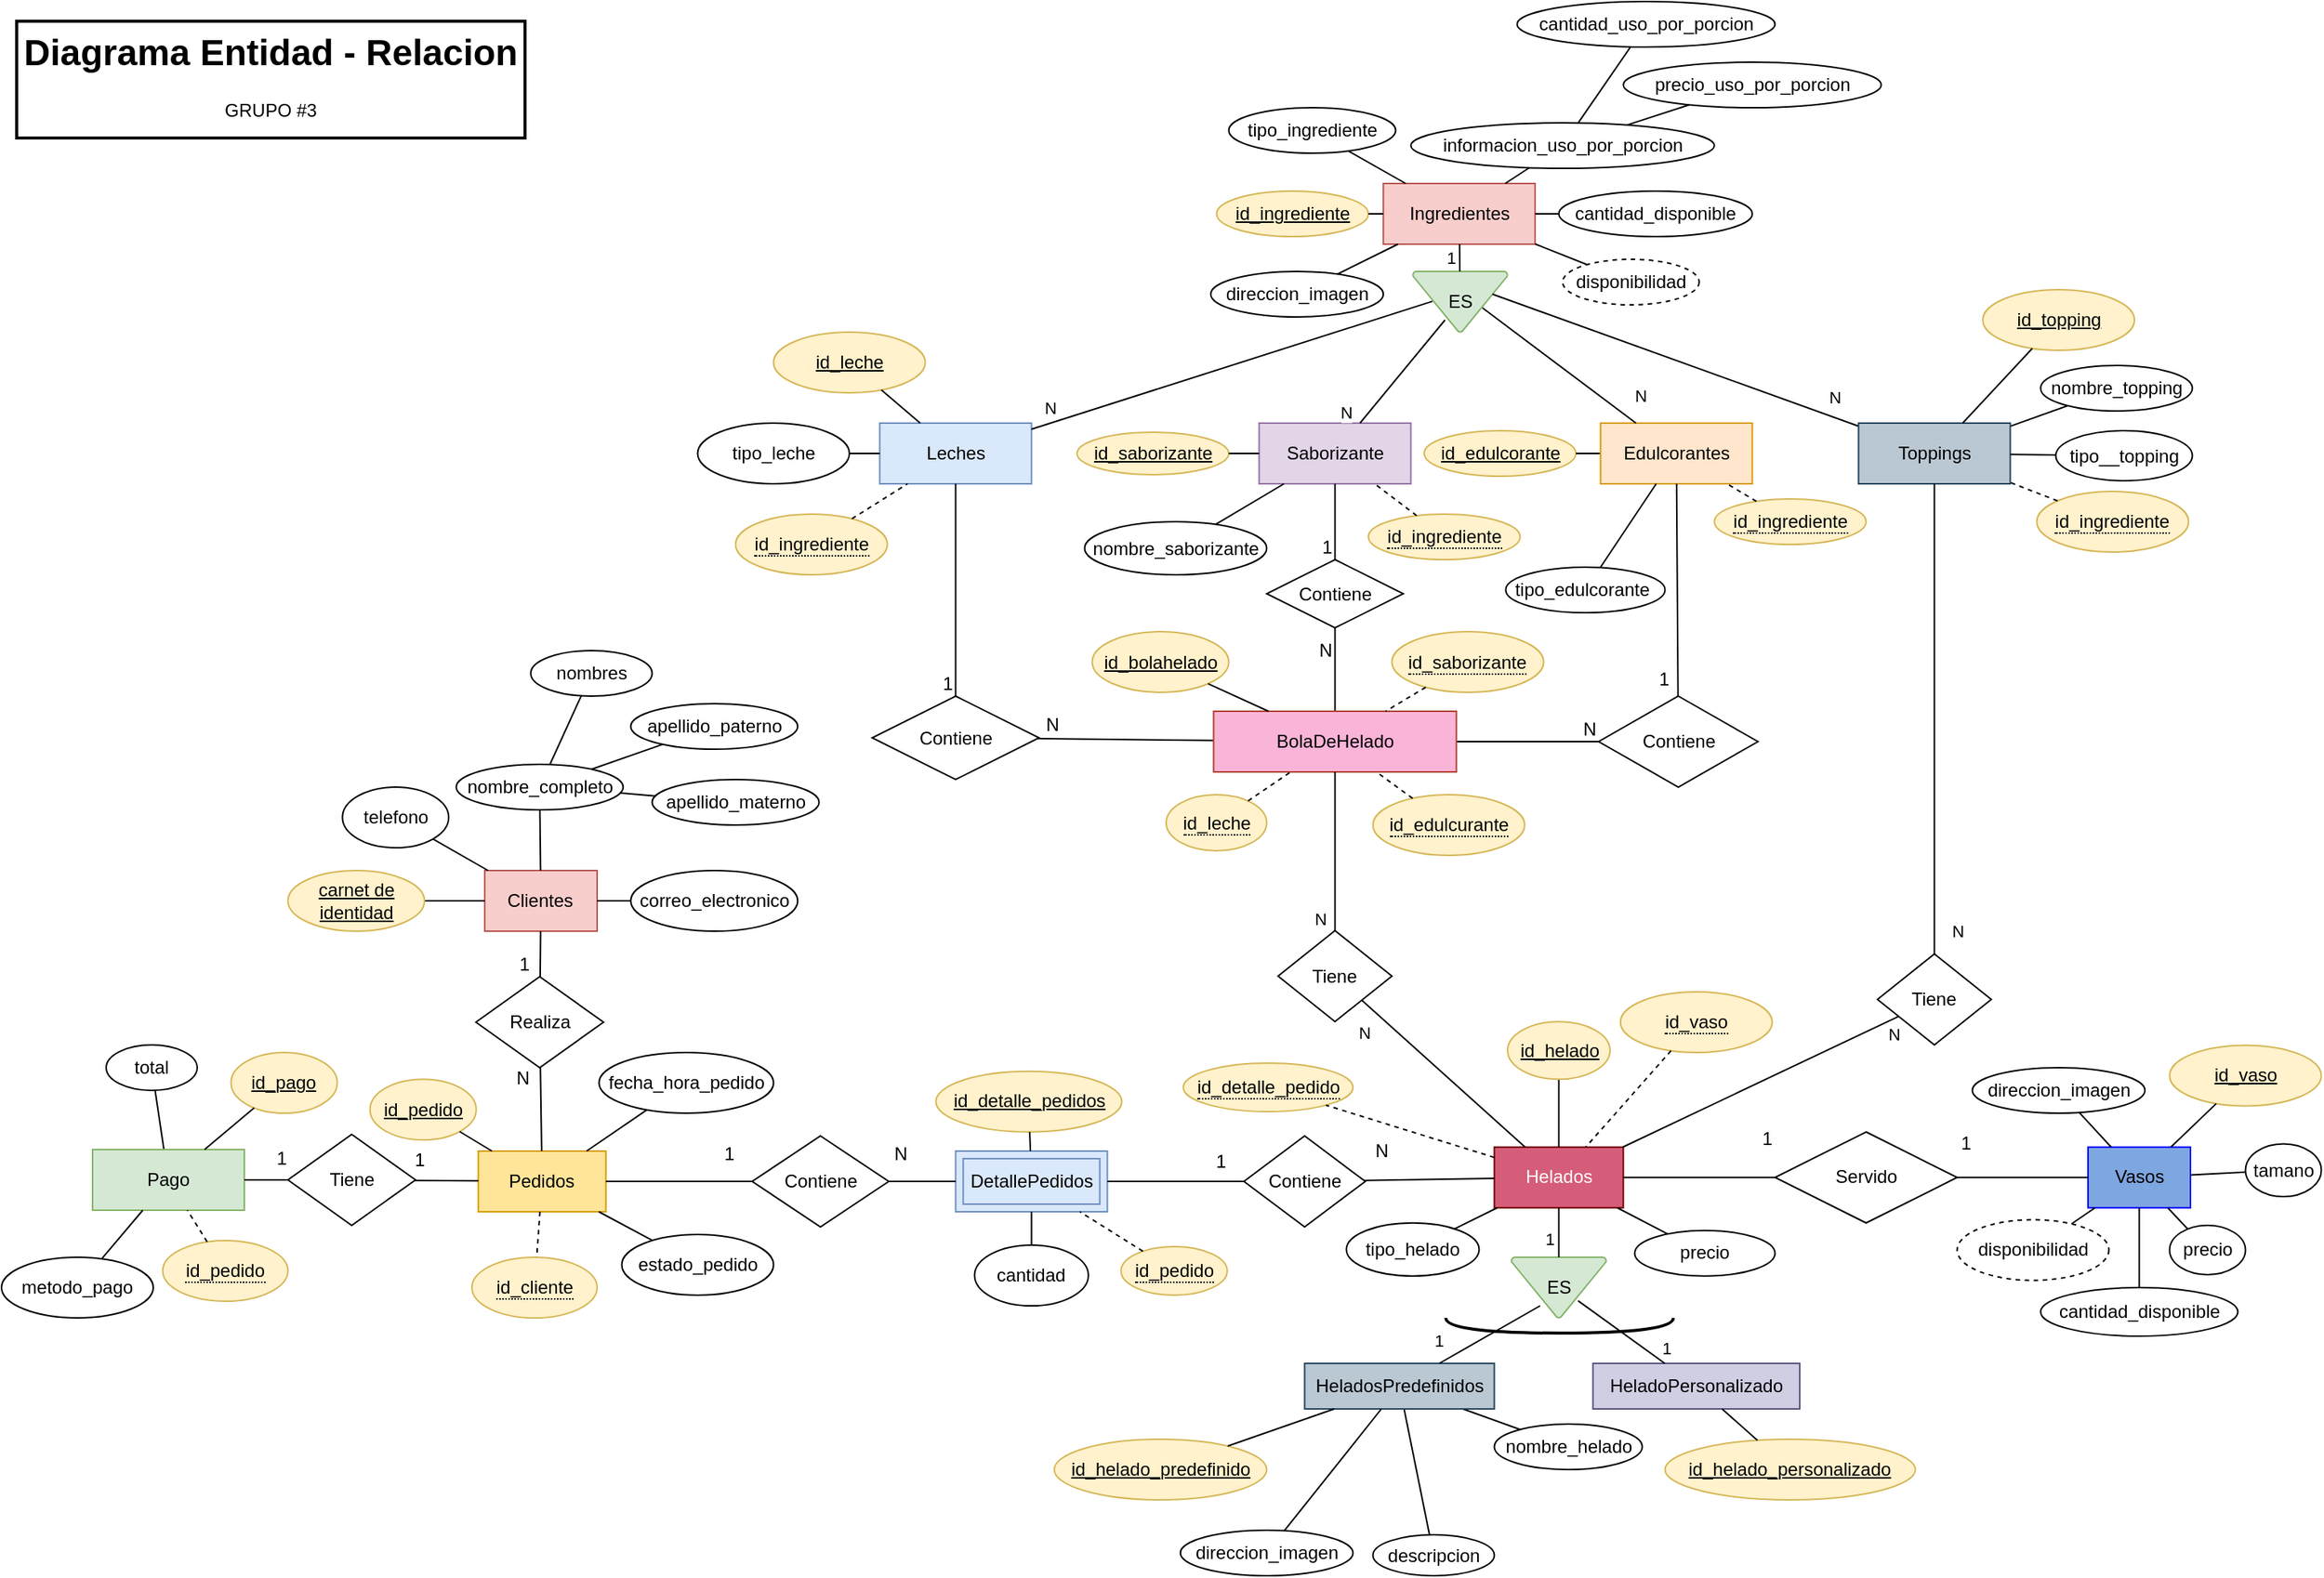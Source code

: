 <mxfile version="26.1.0">
  <diagram id="oL76eDBUBL1pOVCv-tOV" name="Modelos">
    <mxGraphModel dx="4982" dy="1907" grid="1" gridSize="10" guides="1" tooltips="1" connect="1" arrows="1" fold="1" page="1" pageScale="1" pageWidth="827" pageHeight="1169" math="0" shadow="0">
      <root>
        <mxCell id="0" />
        <mxCell id="1" parent="0" />
        <mxCell id="HCe_pgFSSucWGEUuYccI-1" value="Clientes" style="whiteSpace=wrap;html=1;align=center;fillColor=#f8cecc;strokeColor=#b85450;" parent="1" vertex="1">
          <mxGeometry x="-2921.58" y="-557" width="74.08" height="40" as="geometry" />
        </mxCell>
        <mxCell id="HCe_pgFSSucWGEUuYccI-2" value="nombre_completo" style="ellipse;whiteSpace=wrap;html=1;align=center;" parent="1" vertex="1">
          <mxGeometry x="-2940.33" y="-627" width="110" height="30" as="geometry" />
        </mxCell>
        <mxCell id="HCe_pgFSSucWGEUuYccI-3" value="nombres" style="ellipse;whiteSpace=wrap;html=1;align=center;" parent="1" vertex="1">
          <mxGeometry x="-2891.25" y="-702" width="80" height="30" as="geometry" />
        </mxCell>
        <mxCell id="HCe_pgFSSucWGEUuYccI-4" value="apellido_paterno" style="ellipse;whiteSpace=wrap;html=1;align=center;" parent="1" vertex="1">
          <mxGeometry x="-2825.33" y="-667" width="110" height="30" as="geometry" />
        </mxCell>
        <mxCell id="HCe_pgFSSucWGEUuYccI-5" value="" style="endArrow=none;html=1;rounded=0;" parent="1" source="HCe_pgFSSucWGEUuYccI-2" target="HCe_pgFSSucWGEUuYccI-3" edge="1">
          <mxGeometry width="50" height="50" relative="1" as="geometry">
            <mxPoint x="-2776.25" y="-227" as="sourcePoint" />
            <mxPoint x="-2726.25" y="-277" as="targetPoint" />
          </mxGeometry>
        </mxCell>
        <mxCell id="HCe_pgFSSucWGEUuYccI-6" value="" style="endArrow=none;html=1;rounded=0;" parent="1" source="HCe_pgFSSucWGEUuYccI-2" target="HCe_pgFSSucWGEUuYccI-4" edge="1">
          <mxGeometry width="50" height="50" relative="1" as="geometry">
            <mxPoint x="-2786.25" y="-247" as="sourcePoint" />
            <mxPoint x="-2736.25" y="-297" as="targetPoint" />
          </mxGeometry>
        </mxCell>
        <mxCell id="HCe_pgFSSucWGEUuYccI-7" value="" style="endArrow=none;html=1;rounded=0;" parent="1" source="HCe_pgFSSucWGEUuYccI-1" target="HCe_pgFSSucWGEUuYccI-2" edge="1">
          <mxGeometry width="50" height="50" relative="1" as="geometry">
            <mxPoint x="-2756.25" y="-517" as="sourcePoint" />
            <mxPoint x="-2706.25" y="-567" as="targetPoint" />
          </mxGeometry>
        </mxCell>
        <mxCell id="HCe_pgFSSucWGEUuYccI-8" value="" style="endArrow=none;html=1;rounded=0;" parent="1" source="HCe_pgFSSucWGEUuYccI-1" target="HCe_pgFSSucWGEUuYccI-82" edge="1">
          <mxGeometry width="50" height="50" relative="1" as="geometry">
            <mxPoint x="-2686.25" y="-457" as="sourcePoint" />
            <mxPoint x="-3105.329" y="-659.954" as="targetPoint" />
          </mxGeometry>
        </mxCell>
        <mxCell id="HCe_pgFSSucWGEUuYccI-9" value="correo_electronico" style="ellipse;whiteSpace=wrap;html=1;align=center;" parent="1" vertex="1">
          <mxGeometry x="-2825.33" y="-557" width="110" height="40" as="geometry" />
        </mxCell>
        <mxCell id="HCe_pgFSSucWGEUuYccI-10" value="" style="endArrow=none;html=1;rounded=0;" parent="1" source="HCe_pgFSSucWGEUuYccI-12" target="HCe_pgFSSucWGEUuYccI-1" edge="1">
          <mxGeometry width="50" height="50" relative="1" as="geometry">
            <mxPoint x="-3167.116" y="-453.254" as="sourcePoint" />
            <mxPoint x="-3102.859" y="-490.067" as="targetPoint" />
          </mxGeometry>
        </mxCell>
        <mxCell id="HCe_pgFSSucWGEUuYccI-11" value="" style="endArrow=none;html=1;rounded=0;" parent="1" source="HCe_pgFSSucWGEUuYccI-9" target="HCe_pgFSSucWGEUuYccI-1" edge="1">
          <mxGeometry width="50" height="50" relative="1" as="geometry">
            <mxPoint x="-3176.25" y="-722" as="sourcePoint" />
            <mxPoint x="-3126.25" y="-507" as="targetPoint" />
          </mxGeometry>
        </mxCell>
        <mxCell id="HCe_pgFSSucWGEUuYccI-12" value="telefono" style="ellipse;whiteSpace=wrap;html=1;align=center;" parent="1" vertex="1">
          <mxGeometry x="-3015.33" y="-612" width="70" height="40" as="geometry" />
        </mxCell>
        <mxCell id="HCe_pgFSSucWGEUuYccI-13" value="apellido_materno" style="ellipse;whiteSpace=wrap;html=1;align=center;" parent="1" vertex="1">
          <mxGeometry x="-2811.25" y="-617" width="110" height="30" as="geometry" />
        </mxCell>
        <mxCell id="HCe_pgFSSucWGEUuYccI-14" value="" style="endArrow=none;html=1;rounded=0;" parent="1" source="HCe_pgFSSucWGEUuYccI-2" target="HCe_pgFSSucWGEUuYccI-13" edge="1">
          <mxGeometry width="50" height="50" relative="1" as="geometry">
            <mxPoint x="-2867.25" y="-644" as="sourcePoint" />
            <mxPoint x="-2823.25" y="-666" as="targetPoint" />
          </mxGeometry>
        </mxCell>
        <mxCell id="HCe_pgFSSucWGEUuYccI-15" value="Leches" style="whiteSpace=wrap;html=1;align=center;fillColor=#dae8fc;strokeColor=#6c8ebf;" parent="1" vertex="1">
          <mxGeometry x="-2661.25" y="-852" width="100" height="40" as="geometry" />
        </mxCell>
        <mxCell id="HCe_pgFSSucWGEUuYccI-16" value="id_leche" style="ellipse;whiteSpace=wrap;html=1;align=center;fontStyle=4;fillColor=#fff2cc;strokeColor=#d6b656;" parent="1" vertex="1">
          <mxGeometry x="-2731.25" y="-912" width="100" height="40" as="geometry" />
        </mxCell>
        <mxCell id="HCe_pgFSSucWGEUuYccI-17" value="tipo_leche" style="ellipse;whiteSpace=wrap;html=1;align=center;" parent="1" vertex="1">
          <mxGeometry x="-2781.25" y="-852" width="100" height="40" as="geometry" />
        </mxCell>
        <mxCell id="HCe_pgFSSucWGEUuYccI-18" value="" style="endArrow=none;html=1;rounded=0;" parent="1" source="HCe_pgFSSucWGEUuYccI-17" target="HCe_pgFSSucWGEUuYccI-15" edge="1">
          <mxGeometry width="50" height="50" relative="1" as="geometry">
            <mxPoint x="-2488.75" y="-982" as="sourcePoint" />
            <mxPoint x="-2358.75" y="-1182" as="targetPoint" />
          </mxGeometry>
        </mxCell>
        <mxCell id="HCe_pgFSSucWGEUuYccI-19" value="" style="endArrow=none;html=1;rounded=0;" parent="1" source="HCe_pgFSSucWGEUuYccI-16" target="HCe_pgFSSucWGEUuYccI-15" edge="1">
          <mxGeometry width="50" height="50" relative="1" as="geometry">
            <mxPoint x="-2068.75" y="-1002" as="sourcePoint" />
            <mxPoint x="-2222.75" y="-1202" as="targetPoint" />
          </mxGeometry>
        </mxCell>
        <mxCell id="HCe_pgFSSucWGEUuYccI-20" value="Pedidos" style="whiteSpace=wrap;html=1;align=center;fillColor=#FFE599;strokeColor=#d79b00;" parent="1" vertex="1">
          <mxGeometry x="-2925.79" y="-372" width="84.08" height="40" as="geometry" />
        </mxCell>
        <mxCell id="HCe_pgFSSucWGEUuYccI-21" value="id_pedido" style="ellipse;whiteSpace=wrap;html=1;align=center;fontStyle=4;fillColor=#fff2cc;strokeColor=#d6b656;" parent="1" vertex="1">
          <mxGeometry x="-2997.17" y="-419.38" width="70" height="40" as="geometry" />
        </mxCell>
        <mxCell id="HCe_pgFSSucWGEUuYccI-22" value="fecha_hora_pedido" style="ellipse;whiteSpace=wrap;html=1;align=center;" parent="1" vertex="1">
          <mxGeometry x="-2846.25" y="-437" width="115" height="40" as="geometry" />
        </mxCell>
        <mxCell id="HCe_pgFSSucWGEUuYccI-23" value="total" style="ellipse;whiteSpace=wrap;html=1;align=center;" parent="1" vertex="1">
          <mxGeometry x="-3171.03" y="-442" width="60" height="30" as="geometry" />
        </mxCell>
        <mxCell id="HCe_pgFSSucWGEUuYccI-24" value="estado_pedido" style="ellipse;whiteSpace=wrap;html=1;align=center;" parent="1" vertex="1">
          <mxGeometry x="-2831.25" y="-317.0" width="100" height="40" as="geometry" />
        </mxCell>
        <mxCell id="HCe_pgFSSucWGEUuYccI-25" value="" style="endArrow=none;html=1;rounded=0;" parent="1" source="HCe_pgFSSucWGEUuYccI-20" target="HCe_pgFSSucWGEUuYccI-21" edge="1">
          <mxGeometry width="50" height="50" relative="1" as="geometry">
            <mxPoint x="-2936.25" y="-427.24" as="sourcePoint" />
            <mxPoint x="-2886.25" y="-477.24" as="targetPoint" />
          </mxGeometry>
        </mxCell>
        <mxCell id="HCe_pgFSSucWGEUuYccI-26" value="" style="endArrow=none;html=1;rounded=0;" parent="1" source="HCe_pgFSSucWGEUuYccI-20" target="HCe_pgFSSucWGEUuYccI-22" edge="1">
          <mxGeometry width="50" height="50" relative="1" as="geometry">
            <mxPoint x="-2909.25" y="-317.24" as="sourcePoint" />
            <mxPoint x="-2856.25" y="-387.24" as="targetPoint" />
          </mxGeometry>
        </mxCell>
        <mxCell id="HCe_pgFSSucWGEUuYccI-27" value="" style="endArrow=none;html=1;rounded=0;" parent="1" source="HCe_pgFSSucWGEUuYccI-20" target="HCe_pgFSSucWGEUuYccI-24" edge="1">
          <mxGeometry width="50" height="50" relative="1" as="geometry">
            <mxPoint x="-2826.25" y="-314.24" as="sourcePoint" />
            <mxPoint x="-2794.25" y="-324.24" as="targetPoint" />
          </mxGeometry>
        </mxCell>
        <mxCell id="HCe_pgFSSucWGEUuYccI-28" value="" style="endArrow=none;html=1;rounded=0;" parent="1" source="HCe_pgFSSucWGEUuYccI-83" target="HCe_pgFSSucWGEUuYccI-23" edge="1">
          <mxGeometry width="50" height="50" relative="1" as="geometry">
            <mxPoint x="-2826.25" y="-291.24" as="sourcePoint" />
            <mxPoint x="-2764.25" y="-283.24" as="targetPoint" />
          </mxGeometry>
        </mxCell>
        <mxCell id="HCe_pgFSSucWGEUuYccI-29" value="&lt;span style=&quot;border-bottom: 1px dotted&quot;&gt;id_cliente&lt;/span&gt;" style="ellipse;whiteSpace=wrap;html=1;align=center;fillColor=#fff2cc;strokeColor=#d6b656;" parent="1" vertex="1">
          <mxGeometry x="-2930" y="-302" width="82.5" height="40" as="geometry" />
        </mxCell>
        <mxCell id="HCe_pgFSSucWGEUuYccI-30" value="" style="endArrow=none;dashed=1;html=1;rounded=0;" parent="1" source="HCe_pgFSSucWGEUuYccI-20" target="HCe_pgFSSucWGEUuYccI-29" edge="1">
          <mxGeometry width="50" height="50" relative="1" as="geometry">
            <mxPoint x="-2896.25" y="-297.24" as="sourcePoint" />
            <mxPoint x="-2846.25" y="-347.24" as="targetPoint" />
          </mxGeometry>
        </mxCell>
        <mxCell id="HCe_pgFSSucWGEUuYccI-31" value="id_edulcorante" style="ellipse;whiteSpace=wrap;html=1;align=center;fontStyle=4;fillColor=#fff2cc;strokeColor=#d6b656;" parent="1" vertex="1">
          <mxGeometry x="-2302.5" y="-847" width="100" height="30" as="geometry" />
        </mxCell>
        <mxCell id="HCe_pgFSSucWGEUuYccI-32" value="" style="endArrow=none;html=1;rounded=0;" parent="1" source="HCe_pgFSSucWGEUuYccI-33" target="HCe_pgFSSucWGEUuYccI-31" edge="1">
          <mxGeometry width="50" height="50" relative="1" as="geometry">
            <mxPoint x="-1641.25" y="-910.7" as="sourcePoint" />
            <mxPoint x="-1591.25" y="-960.7" as="targetPoint" />
          </mxGeometry>
        </mxCell>
        <mxCell id="HCe_pgFSSucWGEUuYccI-33" value="Edulcorantes" style="whiteSpace=wrap;html=1;align=center;fillColor=#ffe6cc;strokeColor=#d79b00;" parent="1" vertex="1">
          <mxGeometry x="-2186.25" y="-852" width="100" height="40" as="geometry" />
        </mxCell>
        <mxCell id="HCe_pgFSSucWGEUuYccI-34" value="tipo_edulcorante&amp;nbsp;" style="ellipse;whiteSpace=wrap;html=1;align=center;" parent="1" vertex="1">
          <mxGeometry x="-2248.75" y="-757" width="105" height="30" as="geometry" />
        </mxCell>
        <mxCell id="HCe_pgFSSucWGEUuYccI-35" value="" style="endArrow=none;html=1;rounded=0;" parent="1" source="HCe_pgFSSucWGEUuYccI-33" target="HCe_pgFSSucWGEUuYccI-34" edge="1">
          <mxGeometry width="50" height="50" relative="1" as="geometry">
            <mxPoint x="-1522.25" y="-600.7" as="sourcePoint" />
            <mxPoint x="-1861.25" y="-860.7" as="targetPoint" />
            <Array as="points" />
          </mxGeometry>
        </mxCell>
        <mxCell id="HCe_pgFSSucWGEUuYccI-41" value="Realiza" style="shape=rhombus;perimeter=rhombusPerimeter;whiteSpace=wrap;html=1;align=center;" parent="1" vertex="1">
          <mxGeometry x="-2927.37" y="-487" width="84.08" height="60" as="geometry" />
        </mxCell>
        <mxCell id="HCe_pgFSSucWGEUuYccI-42" value="" style="endArrow=none;html=1;rounded=0;" parent="1" source="HCe_pgFSSucWGEUuYccI-41" target="HCe_pgFSSucWGEUuYccI-1" edge="1">
          <mxGeometry relative="1" as="geometry">
            <mxPoint x="-3046.25" y="-602" as="sourcePoint" />
            <mxPoint x="-3321.25" y="-602" as="targetPoint" />
          </mxGeometry>
        </mxCell>
        <mxCell id="HCe_pgFSSucWGEUuYccI-43" value="1" style="resizable=0;html=1;whiteSpace=wrap;align=right;verticalAlign=bottom;" parent="HCe_pgFSSucWGEUuYccI-42" connectable="0" vertex="1">
          <mxGeometry x="1" relative="1" as="geometry">
            <mxPoint x="-6" y="30" as="offset" />
          </mxGeometry>
        </mxCell>
        <mxCell id="HCe_pgFSSucWGEUuYccI-44" value="" style="endArrow=none;html=1;rounded=0;" parent="1" source="HCe_pgFSSucWGEUuYccI-41" target="HCe_pgFSSucWGEUuYccI-20" edge="1">
          <mxGeometry relative="1" as="geometry">
            <mxPoint x="-2885.25" y="-463" as="sourcePoint" />
            <mxPoint x="-2731.25" y="-492" as="targetPoint" />
          </mxGeometry>
        </mxCell>
        <mxCell id="HCe_pgFSSucWGEUuYccI-45" value="N" style="resizable=0;html=1;whiteSpace=wrap;align=right;verticalAlign=bottom;" parent="HCe_pgFSSucWGEUuYccI-44" connectable="0" vertex="1">
          <mxGeometry x="1" relative="1" as="geometry">
            <mxPoint x="-6" y="-40" as="offset" />
          </mxGeometry>
        </mxCell>
        <mxCell id="HCe_pgFSSucWGEUuYccI-46" value="Ingredientes" style="whiteSpace=wrap;html=1;align=center;fillColor=#f8cecc;strokeColor=#b85450;" parent="1" vertex="1">
          <mxGeometry x="-2329.38" y="-1010" width="100" height="40" as="geometry" />
        </mxCell>
        <mxCell id="HCe_pgFSSucWGEUuYccI-47" value="id_ingrediente" style="ellipse;whiteSpace=wrap;html=1;align=center;fontStyle=4;fillColor=#fff2cc;strokeColor=#d6b656;" parent="1" vertex="1">
          <mxGeometry x="-2439.25" y="-1005" width="100" height="30" as="geometry" />
        </mxCell>
        <mxCell id="HCe_pgFSSucWGEUuYccI-48" value="" style="endArrow=none;html=1;rounded=0;" parent="1" source="HCe_pgFSSucWGEUuYccI-46" target="HCe_pgFSSucWGEUuYccI-47" edge="1">
          <mxGeometry width="50" height="50" relative="1" as="geometry">
            <mxPoint x="-2321.25" y="-1180" as="sourcePoint" />
            <mxPoint x="-2271.25" y="-1230" as="targetPoint" />
          </mxGeometry>
        </mxCell>
        <mxCell id="HCe_pgFSSucWGEUuYccI-49" value="" style="endArrow=none;html=1;rounded=0;" parent="1" source="HCe_pgFSSucWGEUuYccI-46" target="HCe_pgFSSucWGEUuYccI-58" edge="1">
          <mxGeometry width="50" height="50" relative="1" as="geometry">
            <mxPoint x="-2211.25" y="-1044" as="sourcePoint" />
            <mxPoint x="-2149.25" y="-1036" as="targetPoint" />
          </mxGeometry>
        </mxCell>
        <mxCell id="HCe_pgFSSucWGEUuYccI-50" value="informacion_uso_por_porcion" style="ellipse;whiteSpace=wrap;html=1;align=center;" parent="1" vertex="1">
          <mxGeometry x="-2311.25" y="-1050" width="200" height="30" as="geometry" />
        </mxCell>
        <mxCell id="HCe_pgFSSucWGEUuYccI-51" value="cantidad_uso_por_porcion" style="ellipse;whiteSpace=wrap;html=1;align=center;" parent="1" vertex="1">
          <mxGeometry x="-2241.25" y="-1130" width="170" height="30" as="geometry" />
        </mxCell>
        <mxCell id="HCe_pgFSSucWGEUuYccI-52" value="precio_uso_por_porcion" style="ellipse;whiteSpace=wrap;html=1;align=center;" parent="1" vertex="1">
          <mxGeometry x="-2171.25" y="-1090" width="170" height="30" as="geometry" />
        </mxCell>
        <mxCell id="HCe_pgFSSucWGEUuYccI-53" value="" style="endArrow=none;html=1;rounded=0;" parent="1" source="HCe_pgFSSucWGEUuYccI-50" target="HCe_pgFSSucWGEUuYccI-46" edge="1">
          <mxGeometry width="50" height="50" relative="1" as="geometry">
            <mxPoint x="-2002.25" y="-1400" as="sourcePoint" />
            <mxPoint x="-2158.25" y="-1230" as="targetPoint" />
          </mxGeometry>
        </mxCell>
        <mxCell id="HCe_pgFSSucWGEUuYccI-54" value="" style="endArrow=none;html=1;rounded=0;" parent="1" source="HCe_pgFSSucWGEUuYccI-52" target="HCe_pgFSSucWGEUuYccI-50" edge="1">
          <mxGeometry width="50" height="50" relative="1" as="geometry">
            <mxPoint x="-1842.25" y="-1409" as="sourcePoint" />
            <mxPoint x="-1926.25" y="-1500" as="targetPoint" />
          </mxGeometry>
        </mxCell>
        <mxCell id="HCe_pgFSSucWGEUuYccI-55" value="" style="endArrow=none;html=1;rounded=0;" parent="1" source="HCe_pgFSSucWGEUuYccI-51" target="HCe_pgFSSucWGEUuYccI-50" edge="1">
          <mxGeometry width="50" height="50" relative="1" as="geometry">
            <mxPoint x="-1962.25" y="-1380" as="sourcePoint" />
            <mxPoint x="-2046.25" y="-1471" as="targetPoint" />
          </mxGeometry>
        </mxCell>
        <mxCell id="HCe_pgFSSucWGEUuYccI-56" value="cantidad_disponible" style="ellipse;whiteSpace=wrap;html=1;align=center;" parent="1" vertex="1">
          <mxGeometry x="-2213.75" y="-1005" width="127.5" height="30" as="geometry" />
        </mxCell>
        <mxCell id="HCe_pgFSSucWGEUuYccI-57" value="" style="endArrow=none;html=1;rounded=0;" parent="1" source="HCe_pgFSSucWGEUuYccI-46" target="HCe_pgFSSucWGEUuYccI-56" edge="1">
          <mxGeometry width="50" height="50" relative="1" as="geometry">
            <mxPoint x="-2294.25" y="-1070" as="sourcePoint" />
            <mxPoint x="-2333.25" y="-1093" as="targetPoint" />
          </mxGeometry>
        </mxCell>
        <mxCell id="HCe_pgFSSucWGEUuYccI-58" value="&lt;div&gt;disponibilidad&lt;/div&gt;" style="ellipse;whiteSpace=wrap;html=1;align=center;dashed=1;" parent="1" vertex="1">
          <mxGeometry x="-2211.25" y="-960" width="90" height="30" as="geometry" />
        </mxCell>
        <mxCell id="HCe_pgFSSucWGEUuYccI-59" style="edgeStyle=orthogonalEdgeStyle;rounded=0;orthogonalLoop=1;jettySize=auto;html=1;exitX=0.5;exitY=1;exitDx=0;exitDy=0;" parent="1" source="HCe_pgFSSucWGEUuYccI-58" target="HCe_pgFSSucWGEUuYccI-58" edge="1">
          <mxGeometry relative="1" as="geometry" />
        </mxCell>
        <mxCell id="HCe_pgFSSucWGEUuYccI-60" value="ES" style="strokeWidth=1;html=1;shape=mxgraph.flowchart.merge_or_storage;whiteSpace=wrap;fillColor=#d5e8d4;strokeColor=#82b366;" parent="1" vertex="1">
          <mxGeometry x="-2310" y="-952" width="62.5" height="40" as="geometry" />
        </mxCell>
        <mxCell id="HCe_pgFSSucWGEUuYccI-61" value="" style="endArrow=none;html=1;rounded=0;" parent="1" source="HCe_pgFSSucWGEUuYccI-46" target="HCe_pgFSSucWGEUuYccI-60" edge="1">
          <mxGeometry width="50" height="50" relative="1" as="geometry">
            <mxPoint x="-2211.25" y="-1035" as="sourcePoint" />
            <mxPoint x="-2108.25" y="-1005" as="targetPoint" />
          </mxGeometry>
        </mxCell>
        <mxCell id="Rq1Z5sIiAOwbALycyQw_-44" value="1" style="edgeLabel;html=1;align=center;verticalAlign=middle;resizable=0;points=[];" parent="HCe_pgFSSucWGEUuYccI-61" vertex="1" connectable="0">
          <mxGeometry y="1" relative="1" as="geometry">
            <mxPoint x="-7" as="offset" />
          </mxGeometry>
        </mxCell>
        <mxCell id="HCe_pgFSSucWGEUuYccI-62" value="tipo_ingrediente" style="ellipse;whiteSpace=wrap;html=1;align=center;" parent="1" vertex="1">
          <mxGeometry x="-2431.25" y="-1060" width="110" height="30" as="geometry" />
        </mxCell>
        <mxCell id="HCe_pgFSSucWGEUuYccI-63" value="" style="endArrow=none;html=1;rounded=0;" parent="1" source="HCe_pgFSSucWGEUuYccI-46" target="HCe_pgFSSucWGEUuYccI-62" edge="1">
          <mxGeometry width="50" height="50" relative="1" as="geometry">
            <mxPoint x="-2211.25" y="-1035" as="sourcePoint" />
            <mxPoint x="-2108.25" y="-1005" as="targetPoint" />
          </mxGeometry>
        </mxCell>
        <mxCell id="HCe_pgFSSucWGEUuYccI-64" value="&lt;span style=&quot;border-bottom: 1px dotted&quot;&gt;id_ingrediente &lt;/span&gt;" style="ellipse;whiteSpace=wrap;html=1;align=center;fillColor=#fff2cc;strokeColor=#d6b656;" parent="1" vertex="1">
          <mxGeometry x="-2756.25" y="-792" width="100" height="40" as="geometry" />
        </mxCell>
        <mxCell id="HCe_pgFSSucWGEUuYccI-65" value="" style="endArrow=none;dashed=1;html=1;rounded=0;" parent="1" source="HCe_pgFSSucWGEUuYccI-64" target="HCe_pgFSSucWGEUuYccI-15" edge="1">
          <mxGeometry width="50" height="50" relative="1" as="geometry">
            <mxPoint x="-2478.75" y="-752" as="sourcePoint" />
            <mxPoint x="-2428.75" y="-802" as="targetPoint" />
          </mxGeometry>
        </mxCell>
        <mxCell id="HCe_pgFSSucWGEUuYccI-66" value="" style="endArrow=none;html=1;rounded=0;entryX=0.207;entryY=0.492;entryDx=0;entryDy=0;entryPerimeter=0;" parent="1" source="HCe_pgFSSucWGEUuYccI-15" target="HCe_pgFSSucWGEUuYccI-60" edge="1">
          <mxGeometry width="50" height="50" relative="1" as="geometry">
            <mxPoint x="-2066.25" y="-1042" as="sourcePoint" />
            <mxPoint x="-2066.25" y="-992" as="targetPoint" />
          </mxGeometry>
        </mxCell>
        <mxCell id="Rq1Z5sIiAOwbALycyQw_-48" value="N" style="edgeLabel;html=1;align=center;verticalAlign=middle;resizable=0;points=[];" parent="HCe_pgFSSucWGEUuYccI-66" vertex="1" connectable="0">
          <mxGeometry x="-0.914" y="-2" relative="1" as="geometry">
            <mxPoint y="-13" as="offset" />
          </mxGeometry>
        </mxCell>
        <mxCell id="HCe_pgFSSucWGEUuYccI-67" value="Saborizante" style="whiteSpace=wrap;html=1;align=center;fillColor=#e1d5e7;strokeColor=#9673a6;" parent="1" vertex="1">
          <mxGeometry x="-2411.25" y="-852" width="100" height="40" as="geometry" />
        </mxCell>
        <mxCell id="HCe_pgFSSucWGEUuYccI-68" value="id_saborizante" style="ellipse;whiteSpace=wrap;html=1;align=center;fontStyle=4;fillColor=#fff2cc;strokeColor=#d6b656;" parent="1" vertex="1">
          <mxGeometry x="-2531.25" y="-846" width="100" height="28" as="geometry" />
        </mxCell>
        <mxCell id="HCe_pgFSSucWGEUuYccI-69" value="" style="endArrow=none;html=1;rounded=0;" parent="1" source="HCe_pgFSSucWGEUuYccI-68" target="HCe_pgFSSucWGEUuYccI-67" edge="1">
          <mxGeometry width="50" height="50" relative="1" as="geometry">
            <mxPoint x="-2011.25" y="-522" as="sourcePoint" />
            <mxPoint x="-2165.25" y="-722" as="targetPoint" />
          </mxGeometry>
        </mxCell>
        <mxCell id="HCe_pgFSSucWGEUuYccI-70" value="&lt;span style=&quot;border-bottom: 1px dotted&quot;&gt;id_ingrediente &lt;/span&gt;" style="ellipse;whiteSpace=wrap;html=1;align=center;fillColor=#fff2cc;strokeColor=#d6b656;" parent="1" vertex="1">
          <mxGeometry x="-2339.25" y="-792" width="100" height="30" as="geometry" />
        </mxCell>
        <mxCell id="HCe_pgFSSucWGEUuYccI-71" value="" style="endArrow=none;dashed=1;html=1;rounded=0;" parent="1" source="HCe_pgFSSucWGEUuYccI-70" target="HCe_pgFSSucWGEUuYccI-67" edge="1">
          <mxGeometry width="50" height="50" relative="1" as="geometry">
            <mxPoint x="-2096.25" y="-612" as="sourcePoint" />
            <mxPoint x="-1949.08" y="-837.243" as="targetPoint" />
          </mxGeometry>
        </mxCell>
        <mxCell id="HCe_pgFSSucWGEUuYccI-72" value="nombre_saborizante" style="ellipse;whiteSpace=wrap;html=1;align=center;" parent="1" vertex="1">
          <mxGeometry x="-2526.25" y="-787" width="120" height="35" as="geometry" />
        </mxCell>
        <mxCell id="HCe_pgFSSucWGEUuYccI-73" value="" style="endArrow=none;html=1;rounded=0;" parent="1" source="HCe_pgFSSucWGEUuYccI-72" target="HCe_pgFSSucWGEUuYccI-67" edge="1">
          <mxGeometry width="50" height="50" relative="1" as="geometry">
            <mxPoint x="-2222.25" y="-790" as="sourcePoint" />
            <mxPoint x="-2168.25" y="-842" as="targetPoint" />
          </mxGeometry>
        </mxCell>
        <mxCell id="HCe_pgFSSucWGEUuYccI-74" value="" style="endArrow=none;html=1;rounded=0;entryX=0.34;entryY=0.8;entryDx=0;entryDy=0;entryPerimeter=0;" parent="1" source="HCe_pgFSSucWGEUuYccI-67" target="HCe_pgFSSucWGEUuYccI-60" edge="1">
          <mxGeometry width="50" height="50" relative="1" as="geometry">
            <mxPoint x="-2255.25" y="-882" as="sourcePoint" />
            <mxPoint x="-2078.25" y="-971" as="targetPoint" />
          </mxGeometry>
        </mxCell>
        <mxCell id="Rq1Z5sIiAOwbALycyQw_-47" value="N" style="edgeLabel;html=1;align=center;verticalAlign=middle;resizable=0;points=[];" parent="HCe_pgFSSucWGEUuYccI-74" vertex="1" connectable="0">
          <mxGeometry x="-0.876" y="-1" relative="1" as="geometry">
            <mxPoint x="-14" y="-4" as="offset" />
          </mxGeometry>
        </mxCell>
        <mxCell id="HCe_pgFSSucWGEUuYccI-75" value="" style="endArrow=none;html=1;rounded=0;entryX=0.735;entryY=0.6;entryDx=0;entryDy=0;entryPerimeter=0;" parent="1" source="HCe_pgFSSucWGEUuYccI-33" target="HCe_pgFSSucWGEUuYccI-60" edge="1">
          <mxGeometry width="50" height="50" relative="1" as="geometry">
            <mxPoint x="-1937.25" y="-870.7" as="sourcePoint" />
            <mxPoint x="-2251.25" y="-920" as="targetPoint" />
          </mxGeometry>
        </mxCell>
        <mxCell id="Rq1Z5sIiAOwbALycyQw_-46" value="N" style="edgeLabel;html=1;align=center;verticalAlign=middle;resizable=0;points=[];" parent="HCe_pgFSSucWGEUuYccI-75" vertex="1" connectable="0">
          <mxGeometry x="-0.803" y="3" relative="1" as="geometry">
            <mxPoint x="14" y="-13" as="offset" />
          </mxGeometry>
        </mxCell>
        <mxCell id="HCe_pgFSSucWGEUuYccI-76" value="" style="endArrow=none;html=1;rounded=0;entryX=0.841;entryY=0.375;entryDx=0;entryDy=0;entryPerimeter=0;" parent="1" source="HCe_pgFSSucWGEUuYccI-180" target="HCe_pgFSSucWGEUuYccI-60" edge="1">
          <mxGeometry width="50" height="50" relative="1" as="geometry">
            <mxPoint x="-1803.25" y="-870.7" as="sourcePoint" />
            <mxPoint x="-1835.0" y="-961.997" as="targetPoint" />
          </mxGeometry>
        </mxCell>
        <mxCell id="Rq1Z5sIiAOwbALycyQw_-45" value="N" style="edgeLabel;html=1;align=center;verticalAlign=middle;resizable=0;points=[];" parent="HCe_pgFSSucWGEUuYccI-76" vertex="1" connectable="0">
          <mxGeometry x="-0.734" y="1" relative="1" as="geometry">
            <mxPoint x="16" y="-9" as="offset" />
          </mxGeometry>
        </mxCell>
        <mxCell id="HCe_pgFSSucWGEUuYccI-78" value="&lt;span style=&quot;border-bottom: 1px dotted&quot;&gt;id_ingrediente &lt;/span&gt;" style="ellipse;whiteSpace=wrap;html=1;align=center;fillColor=#fff2cc;strokeColor=#d6b656;" parent="1" vertex="1">
          <mxGeometry x="-2111.25" y="-802" width="100" height="30" as="geometry" />
        </mxCell>
        <mxCell id="HCe_pgFSSucWGEUuYccI-79" value="" style="endArrow=none;dashed=1;html=1;rounded=0;" parent="1" source="HCe_pgFSSucWGEUuYccI-78" target="HCe_pgFSSucWGEUuYccI-33" edge="1">
          <mxGeometry width="50" height="50" relative="1" as="geometry">
            <mxPoint x="-1852.5" y="-640.7" as="sourcePoint" />
            <mxPoint x="-1791.5" y="-890.7" as="targetPoint" />
          </mxGeometry>
        </mxCell>
        <mxCell id="HCe_pgFSSucWGEUuYccI-82" value="carnet de identidad" style="ellipse;whiteSpace=wrap;html=1;align=center;fontStyle=4;fillColor=#fff2cc;strokeColor=#d6b656;" parent="1" vertex="1">
          <mxGeometry x="-3051.25" y="-557" width="90" height="40" as="geometry" />
        </mxCell>
        <mxCell id="HCe_pgFSSucWGEUuYccI-83" value="Pago" style="whiteSpace=wrap;html=1;align=center;fillColor=#d5e8d4;strokeColor=#82b366;" parent="1" vertex="1">
          <mxGeometry x="-3180" y="-373.01" width="100" height="40" as="geometry" />
        </mxCell>
        <mxCell id="HCe_pgFSSucWGEUuYccI-84" value="id_pago" style="ellipse;whiteSpace=wrap;html=1;align=center;fontStyle=4;fillColor=#fff2cc;strokeColor=#d6b656;" parent="1" vertex="1">
          <mxGeometry x="-3088.75" y="-437.0" width="70" height="40" as="geometry" />
        </mxCell>
        <mxCell id="HCe_pgFSSucWGEUuYccI-86" value="metodo_pago" style="ellipse;whiteSpace=wrap;html=1;align=center;" parent="1" vertex="1">
          <mxGeometry x="-3240" y="-302" width="100" height="40" as="geometry" />
        </mxCell>
        <mxCell id="HCe_pgFSSucWGEUuYccI-88" value="" style="endArrow=none;html=1;rounded=0;" parent="1" source="HCe_pgFSSucWGEUuYccI-83" target="HCe_pgFSSucWGEUuYccI-84" edge="1">
          <mxGeometry width="50" height="50" relative="1" as="geometry">
            <mxPoint x="-2457.16" y="-407.0" as="sourcePoint" />
            <mxPoint x="-2407.16" y="-457.0" as="targetPoint" />
          </mxGeometry>
        </mxCell>
        <mxCell id="HCe_pgFSSucWGEUuYccI-91" value="" style="endArrow=none;html=1;rounded=0;" parent="1" source="HCe_pgFSSucWGEUuYccI-83" target="HCe_pgFSSucWGEUuYccI-86" edge="1">
          <mxGeometry width="50" height="50" relative="1" as="geometry">
            <mxPoint x="-2347.16" y="-271" as="sourcePoint" />
            <mxPoint x="-3166.336" y="-308.09" as="targetPoint" />
          </mxGeometry>
        </mxCell>
        <mxCell id="HCe_pgFSSucWGEUuYccI-96" value="Tiene" style="shape=rhombus;perimeter=rhombusPerimeter;whiteSpace=wrap;html=1;align=center;" parent="1" vertex="1">
          <mxGeometry x="-3051.25" y="-383.01" width="84.08" height="60" as="geometry" />
        </mxCell>
        <mxCell id="HCe_pgFSSucWGEUuYccI-97" value="" style="endArrow=none;html=1;rounded=0;entryX=0;entryY=0.5;entryDx=0;entryDy=0;" parent="1" source="HCe_pgFSSucWGEUuYccI-83" target="HCe_pgFSSucWGEUuYccI-96" edge="1">
          <mxGeometry relative="1" as="geometry">
            <mxPoint x="-2801.25" y="-352.53" as="sourcePoint" />
            <mxPoint x="-2641.25" y="-352.53" as="targetPoint" />
          </mxGeometry>
        </mxCell>
        <mxCell id="HCe_pgFSSucWGEUuYccI-98" value="1" style="resizable=0;html=1;whiteSpace=wrap;align=right;verticalAlign=bottom;" parent="HCe_pgFSSucWGEUuYccI-97" connectable="0" vertex="1">
          <mxGeometry x="1" relative="1" as="geometry">
            <mxPoint y="-5" as="offset" />
          </mxGeometry>
        </mxCell>
        <mxCell id="HCe_pgFSSucWGEUuYccI-99" value="" style="endArrow=none;html=1;rounded=0;" parent="1" source="HCe_pgFSSucWGEUuYccI-20" target="HCe_pgFSSucWGEUuYccI-96" edge="1">
          <mxGeometry relative="1" as="geometry">
            <mxPoint x="-2843.29" y="-362.53" as="sourcePoint" />
            <mxPoint x="-2683.29" y="-362.53" as="targetPoint" />
          </mxGeometry>
        </mxCell>
        <mxCell id="HCe_pgFSSucWGEUuYccI-100" value="1" style="resizable=0;html=1;whiteSpace=wrap;align=right;verticalAlign=bottom;" parent="HCe_pgFSSucWGEUuYccI-99" connectable="0" vertex="1">
          <mxGeometry x="1" relative="1" as="geometry">
            <mxPoint x="8" y="-5" as="offset" />
          </mxGeometry>
        </mxCell>
        <mxCell id="HCe_pgFSSucWGEUuYccI-101" value="Vasos" style="whiteSpace=wrap;html=1;align=center;fillColor=#7EA6E0;strokeColor=#0000FF;" parent="1" vertex="1">
          <mxGeometry x="-1865" y="-374.62" width="67.5" height="40" as="geometry" />
        </mxCell>
        <mxCell id="HCe_pgFSSucWGEUuYccI-102" value="id_vaso" style="ellipse;whiteSpace=wrap;html=1;align=center;fontStyle=4;fillColor=#fff2cc;strokeColor=#d6b656;" parent="1" vertex="1">
          <mxGeometry x="-1811.25" y="-441.76" width="100" height="40" as="geometry" />
        </mxCell>
        <mxCell id="HCe_pgFSSucWGEUuYccI-103" value="precio" style="ellipse;whiteSpace=wrap;html=1;align=center;" parent="1" vertex="1">
          <mxGeometry x="-1811.25" y="-323.01" width="50" height="32.5" as="geometry" />
        </mxCell>
        <mxCell id="HCe_pgFSSucWGEUuYccI-104" value="tamano" style="ellipse;whiteSpace=wrap;html=1;align=center;" parent="1" vertex="1">
          <mxGeometry x="-1761.25" y="-376.76" width="50" height="34.76" as="geometry" />
        </mxCell>
        <mxCell id="HCe_pgFSSucWGEUuYccI-105" value="" style="endArrow=none;html=1;rounded=0;" parent="1" source="HCe_pgFSSucWGEUuYccI-101" target="HCe_pgFSSucWGEUuYccI-110" edge="1">
          <mxGeometry width="50" height="50" relative="1" as="geometry">
            <mxPoint x="-1626.25" y="-455.76" as="sourcePoint" />
            <mxPoint x="-1786.25" y="-455.76" as="targetPoint" />
          </mxGeometry>
        </mxCell>
        <mxCell id="HCe_pgFSSucWGEUuYccI-106" value="" style="endArrow=none;html=1;rounded=0;" parent="1" source="HCe_pgFSSucWGEUuYccI-111" target="HCe_pgFSSucWGEUuYccI-101" edge="1">
          <mxGeometry width="50" height="50" relative="1" as="geometry">
            <mxPoint x="-1502.25" y="-436.76" as="sourcePoint" />
            <mxPoint x="-1586.25" y="-527.76" as="targetPoint" />
          </mxGeometry>
        </mxCell>
        <mxCell id="HCe_pgFSSucWGEUuYccI-107" value="" style="endArrow=none;html=1;rounded=0;" parent="1" source="HCe_pgFSSucWGEUuYccI-103" target="HCe_pgFSSucWGEUuYccI-101" edge="1">
          <mxGeometry width="50" height="50" relative="1" as="geometry">
            <mxPoint x="-1612.25" y="-386.76" as="sourcePoint" />
            <mxPoint x="-1696.25" y="-477.76" as="targetPoint" />
          </mxGeometry>
        </mxCell>
        <mxCell id="HCe_pgFSSucWGEUuYccI-108" value="" style="endArrow=none;html=1;rounded=0;" parent="1" source="HCe_pgFSSucWGEUuYccI-104" target="HCe_pgFSSucWGEUuYccI-101" edge="1">
          <mxGeometry width="50" height="50" relative="1" as="geometry">
            <mxPoint x="-1672.25" y="-345.76" as="sourcePoint" />
            <mxPoint x="-1756.25" y="-436.76" as="targetPoint" />
          </mxGeometry>
        </mxCell>
        <mxCell id="HCe_pgFSSucWGEUuYccI-109" value="" style="endArrow=none;html=1;rounded=0;" parent="1" source="HCe_pgFSSucWGEUuYccI-102" target="HCe_pgFSSucWGEUuYccI-101" edge="1">
          <mxGeometry width="50" height="50" relative="1" as="geometry">
            <mxPoint x="-1466.25" y="-256.76" as="sourcePoint" />
            <mxPoint x="-1620.25" y="-456.76" as="targetPoint" />
          </mxGeometry>
        </mxCell>
        <mxCell id="HCe_pgFSSucWGEUuYccI-110" value="&lt;div&gt;disponibilidad&lt;/div&gt;" style="ellipse;whiteSpace=wrap;html=1;align=center;dashed=1;" parent="1" vertex="1">
          <mxGeometry x="-1951.25" y="-326.76" width="100" height="40" as="geometry" />
        </mxCell>
        <mxCell id="HCe_pgFSSucWGEUuYccI-111" value="cantidad_disponible" style="ellipse;whiteSpace=wrap;html=1;align=center;" parent="1" vertex="1">
          <mxGeometry x="-1896.25" y="-282" width="130" height="32" as="geometry" />
        </mxCell>
        <mxCell id="HCe_pgFSSucWGEUuYccI-112" value="Helados" style="whiteSpace=wrap;html=1;align=center;whiteSpace=wrap;html=1;align=center;fillColor=#d55d79;strokeColor=#6F0000;fontColor=#ffffff;" parent="1" vertex="1">
          <mxGeometry x="-2256.25" y="-374.62" width="85" height="40" as="geometry" />
        </mxCell>
        <mxCell id="HCe_pgFSSucWGEUuYccI-113" value="descripcion" style="ellipse;whiteSpace=wrap;html=1;align=center;" parent="1" vertex="1">
          <mxGeometry x="-2336.25" y="-119" width="80" height="27" as="geometry" />
        </mxCell>
        <mxCell id="HCe_pgFSSucWGEUuYccI-114" value="" style="endArrow=none;html=1;rounded=0;" parent="1" source="HCe_pgFSSucWGEUuYccI-188" target="HCe_pgFSSucWGEUuYccI-113" edge="1">
          <mxGeometry width="50" height="50" relative="1" as="geometry">
            <mxPoint x="-2313.25" y="-56.76" as="sourcePoint" />
            <mxPoint x="-2308.25" y="-96.76" as="targetPoint" />
          </mxGeometry>
        </mxCell>
        <mxCell id="HCe_pgFSSucWGEUuYccI-115" value="" style="endArrow=none;html=1;rounded=0;fontStyle=1" parent="1" source="HCe_pgFSSucWGEUuYccI-112" target="HCe_pgFSSucWGEUuYccI-118" edge="1">
          <mxGeometry width="50" height="50" relative="1" as="geometry">
            <mxPoint x="-2186.25" y="-296.76" as="sourcePoint" />
            <mxPoint x="-2136.25" y="-346.76" as="targetPoint" />
          </mxGeometry>
        </mxCell>
        <mxCell id="HCe_pgFSSucWGEUuYccI-117" value="" style="endArrow=none;html=1;rounded=0;" parent="1" source="HCe_pgFSSucWGEUuYccI-188" target="HCe_pgFSSucWGEUuYccI-197" edge="1">
          <mxGeometry width="50" height="50" relative="1" as="geometry">
            <mxPoint x="-2349.25" y="-56.76" as="sourcePoint" />
            <mxPoint x="-2388.25" y="-79.76" as="targetPoint" />
          </mxGeometry>
        </mxCell>
        <mxCell id="HCe_pgFSSucWGEUuYccI-118" value="id_helado" style="ellipse;whiteSpace=wrap;html=1;align=center;fontStyle=4;fillColor=#fff2cc;strokeColor=#d6b656;" parent="1" vertex="1">
          <mxGeometry x="-2247.5" y="-457.38" width="67.5" height="38" as="geometry" />
        </mxCell>
        <mxCell id="HCe_pgFSSucWGEUuYccI-119" value="Contiene" style="shape=rhombus;perimeter=rhombusPerimeter;whiteSpace=wrap;html=1;align=center;" parent="1" vertex="1">
          <mxGeometry x="-2666.25" y="-672" width="110" height="55" as="geometry" />
        </mxCell>
        <mxCell id="HCe_pgFSSucWGEUuYccI-120" value="" style="endArrow=none;html=1;rounded=0;" parent="1" source="HCe_pgFSSucWGEUuYccI-119" target="HCe_pgFSSucWGEUuYccI-15" edge="1">
          <mxGeometry relative="1" as="geometry">
            <mxPoint x="-2661.67" y="-657" as="sourcePoint" />
            <mxPoint x="-2661.67" y="-862" as="targetPoint" />
          </mxGeometry>
        </mxCell>
        <mxCell id="HCe_pgFSSucWGEUuYccI-121" value="1" style="resizable=0;html=1;whiteSpace=wrap;align=right;verticalAlign=bottom;" parent="HCe_pgFSSucWGEUuYccI-120" connectable="0" vertex="1">
          <mxGeometry x="1" relative="1" as="geometry">
            <mxPoint y="140" as="offset" />
          </mxGeometry>
        </mxCell>
        <mxCell id="HCe_pgFSSucWGEUuYccI-122" value="Contiene" style="shape=rhombus;perimeter=rhombusPerimeter;whiteSpace=wrap;html=1;align=center;" parent="1" vertex="1">
          <mxGeometry x="-2406.25" y="-762" width="90" height="45" as="geometry" />
        </mxCell>
        <mxCell id="HCe_pgFSSucWGEUuYccI-123" value="" style="endArrow=none;html=1;rounded=0;" parent="1" source="HCe_pgFSSucWGEUuYccI-122" target="HCe_pgFSSucWGEUuYccI-67" edge="1">
          <mxGeometry relative="1" as="geometry">
            <mxPoint x="-2581.25" y="-737" as="sourcePoint" />
            <mxPoint x="-2090" y="-710" as="targetPoint" />
          </mxGeometry>
        </mxCell>
        <mxCell id="HCe_pgFSSucWGEUuYccI-124" value="1" style="resizable=0;html=1;whiteSpace=wrap;align=right;verticalAlign=bottom;" parent="HCe_pgFSSucWGEUuYccI-123" connectable="0" vertex="1">
          <mxGeometry x="1" relative="1" as="geometry">
            <mxPoint y="50" as="offset" />
          </mxGeometry>
        </mxCell>
        <mxCell id="HCe_pgFSSucWGEUuYccI-125" value="Contiene" style="shape=rhombus;perimeter=rhombusPerimeter;whiteSpace=wrap;html=1;align=center;" parent="1" vertex="1">
          <mxGeometry x="-2187.5" y="-672" width="105" height="60" as="geometry" />
        </mxCell>
        <mxCell id="HCe_pgFSSucWGEUuYccI-126" value="" style="endArrow=none;html=1;rounded=0;" parent="1" source="HCe_pgFSSucWGEUuYccI-125" target="HCe_pgFSSucWGEUuYccI-33" edge="1">
          <mxGeometry relative="1" as="geometry">
            <mxPoint x="-2361.25" y="-715.7" as="sourcePoint" />
            <mxPoint x="-2069.25" y="-840.7" as="targetPoint" />
          </mxGeometry>
        </mxCell>
        <mxCell id="HCe_pgFSSucWGEUuYccI-127" value="1" style="resizable=0;html=1;whiteSpace=wrap;align=right;verticalAlign=bottom;" parent="HCe_pgFSSucWGEUuYccI-126" connectable="0" vertex="1">
          <mxGeometry x="1" relative="1" as="geometry">
            <mxPoint x="-3" y="137" as="offset" />
          </mxGeometry>
        </mxCell>
        <mxCell id="HCe_pgFSSucWGEUuYccI-131" value="" style="endArrow=none;html=1;rounded=0;" parent="1" source="HCe_pgFSSucWGEUuYccI-119" target="HCe_pgFSSucWGEUuYccI-163" edge="1">
          <mxGeometry relative="1" as="geometry">
            <mxPoint x="-2341.25" y="-732" as="sourcePoint" />
            <mxPoint x="-2361.25" y="-572" as="targetPoint" />
          </mxGeometry>
        </mxCell>
        <mxCell id="HCe_pgFSSucWGEUuYccI-132" value="N" style="resizable=0;html=1;whiteSpace=wrap;align=right;verticalAlign=bottom;" parent="HCe_pgFSSucWGEUuYccI-131" connectable="0" vertex="1">
          <mxGeometry x="1" relative="1" as="geometry">
            <mxPoint x="-100" y="-2" as="offset" />
          </mxGeometry>
        </mxCell>
        <mxCell id="HCe_pgFSSucWGEUuYccI-133" value="" style="endArrow=none;html=1;rounded=0;" parent="1" source="HCe_pgFSSucWGEUuYccI-122" target="HCe_pgFSSucWGEUuYccI-163" edge="1">
          <mxGeometry relative="1" as="geometry">
            <mxPoint x="-2351.989" y="-672.69" as="sourcePoint" />
            <mxPoint x="-2301.25" y="-492" as="targetPoint" />
          </mxGeometry>
        </mxCell>
        <mxCell id="HCe_pgFSSucWGEUuYccI-134" value="N" style="resizable=0;html=1;whiteSpace=wrap;align=right;verticalAlign=bottom;" parent="HCe_pgFSSucWGEUuYccI-133" connectable="0" vertex="1">
          <mxGeometry x="1" relative="1" as="geometry">
            <mxPoint y="-32" as="offset" />
          </mxGeometry>
        </mxCell>
        <mxCell id="HCe_pgFSSucWGEUuYccI-135" value="" style="endArrow=none;html=1;rounded=0;" parent="1" source="HCe_pgFSSucWGEUuYccI-125" target="HCe_pgFSSucWGEUuYccI-163" edge="1">
          <mxGeometry relative="1" as="geometry">
            <mxPoint x="-2081.25" y="-676" as="sourcePoint" />
            <mxPoint x="-2341.25" y="-502" as="targetPoint" />
          </mxGeometry>
        </mxCell>
        <mxCell id="HCe_pgFSSucWGEUuYccI-136" value="N" style="resizable=0;html=1;whiteSpace=wrap;align=right;verticalAlign=bottom;" parent="HCe_pgFSSucWGEUuYccI-135" connectable="0" vertex="1">
          <mxGeometry x="1" relative="1" as="geometry">
            <mxPoint x="94" as="offset" />
          </mxGeometry>
        </mxCell>
        <mxCell id="HCe_pgFSSucWGEUuYccI-137" value="" style="endArrow=none;html=1;rounded=0;" parent="1" source="imrSXxNG2gm8MveH9cej-4" target="HCe_pgFSSucWGEUuYccI-112" edge="1">
          <mxGeometry relative="1" as="geometry">
            <mxPoint x="-1949.25" y="-667" as="sourcePoint" />
            <mxPoint x="-2261.25" y="-488" as="targetPoint" />
          </mxGeometry>
        </mxCell>
        <mxCell id="imrSXxNG2gm8MveH9cej-10" value="N" style="edgeLabel;html=1;align=center;verticalAlign=middle;resizable=0;points=[];" parent="HCe_pgFSSucWGEUuYccI-137" connectable="0" vertex="1">
          <mxGeometry x="-0.741" y="3" relative="1" as="geometry">
            <mxPoint x="19" y="-2" as="offset" />
          </mxGeometry>
        </mxCell>
        <mxCell id="HCe_pgFSSucWGEUuYccI-139" value="DetallePedidos" style="shape=ext;margin=3;double=1;whiteSpace=wrap;html=1;align=center;fillColor=#dae8fc;strokeColor=#6c8ebf;" parent="1" vertex="1">
          <mxGeometry x="-2611.25" y="-372" width="100" height="40" as="geometry" />
        </mxCell>
        <mxCell id="HCe_pgFSSucWGEUuYccI-140" value="Contiene" style="shape=rhombus;perimeter=rhombusPerimeter;whiteSpace=wrap;html=1;align=center;" parent="1" vertex="1">
          <mxGeometry x="-2745.33" y="-382" width="90" height="60" as="geometry" />
        </mxCell>
        <mxCell id="HCe_pgFSSucWGEUuYccI-141" value="" style="endArrow=none;html=1;rounded=0;" parent="1" source="HCe_pgFSSucWGEUuYccI-140" target="HCe_pgFSSucWGEUuYccI-20" edge="1">
          <mxGeometry relative="1" as="geometry">
            <mxPoint x="-2521.25" y="-192" as="sourcePoint" />
            <mxPoint x="-2361.25" y="-192" as="targetPoint" />
          </mxGeometry>
        </mxCell>
        <mxCell id="HCe_pgFSSucWGEUuYccI-142" value="1" style="resizable=0;html=1;whiteSpace=wrap;align=right;verticalAlign=bottom;" parent="HCe_pgFSSucWGEUuYccI-141" connectable="0" vertex="1">
          <mxGeometry x="1" relative="1" as="geometry">
            <mxPoint x="86" y="-10" as="offset" />
          </mxGeometry>
        </mxCell>
        <mxCell id="HCe_pgFSSucWGEUuYccI-143" value="" style="endArrow=none;html=1;rounded=0;" parent="1" source="HCe_pgFSSucWGEUuYccI-140" target="HCe_pgFSSucWGEUuYccI-139" edge="1">
          <mxGeometry relative="1" as="geometry">
            <mxPoint x="-2691.25" y="-352" as="sourcePoint" />
            <mxPoint x="-2421.25" y="-282" as="targetPoint" />
          </mxGeometry>
        </mxCell>
        <mxCell id="HCe_pgFSSucWGEUuYccI-144" value="N" style="resizable=0;html=1;whiteSpace=wrap;align=right;verticalAlign=bottom;" parent="HCe_pgFSSucWGEUuYccI-143" connectable="0" vertex="1">
          <mxGeometry x="1" relative="1" as="geometry">
            <mxPoint x="-30" y="-10" as="offset" />
          </mxGeometry>
        </mxCell>
        <mxCell id="HCe_pgFSSucWGEUuYccI-145" value="Contiene" style="shape=rhombus;perimeter=rhombusPerimeter;whiteSpace=wrap;html=1;align=center;" parent="1" vertex="1">
          <mxGeometry x="-2421.25" y="-382" width="80" height="60" as="geometry" />
        </mxCell>
        <mxCell id="HCe_pgFSSucWGEUuYccI-146" value="" style="endArrow=none;html=1;rounded=0;" parent="1" source="HCe_pgFSSucWGEUuYccI-145" target="HCe_pgFSSucWGEUuYccI-139" edge="1">
          <mxGeometry relative="1" as="geometry">
            <mxPoint x="-2571.25" y="-327" as="sourcePoint" />
            <mxPoint x="-2451.25" y="-327" as="targetPoint" />
          </mxGeometry>
        </mxCell>
        <mxCell id="HCe_pgFSSucWGEUuYccI-147" value="1" style="resizable=0;html=1;whiteSpace=wrap;align=right;verticalAlign=bottom;" parent="HCe_pgFSSucWGEUuYccI-146" connectable="0" vertex="1">
          <mxGeometry x="1" relative="1" as="geometry">
            <mxPoint x="80" y="-5" as="offset" />
          </mxGeometry>
        </mxCell>
        <mxCell id="HCe_pgFSSucWGEUuYccI-148" value="" style="endArrow=none;html=1;rounded=0;" parent="1" source="HCe_pgFSSucWGEUuYccI-112" target="HCe_pgFSSucWGEUuYccI-145" edge="1">
          <mxGeometry relative="1" as="geometry">
            <mxPoint x="-3085.25" y="-470" as="sourcePoint" />
            <mxPoint x="-3225.25" y="-479" as="targetPoint" />
          </mxGeometry>
        </mxCell>
        <mxCell id="HCe_pgFSSucWGEUuYccI-149" value="N" style="resizable=0;html=1;whiteSpace=wrap;align=right;verticalAlign=bottom;" parent="HCe_pgFSSucWGEUuYccI-148" connectable="0" vertex="1">
          <mxGeometry x="1" relative="1" as="geometry">
            <mxPoint x="18" y="-11" as="offset" />
          </mxGeometry>
        </mxCell>
        <mxCell id="HCe_pgFSSucWGEUuYccI-150" value="Servido" style="shape=rhombus;perimeter=rhombusPerimeter;whiteSpace=wrap;html=1;align=center;" parent="1" vertex="1">
          <mxGeometry x="-2071.25" y="-384.62" width="120" height="60" as="geometry" />
        </mxCell>
        <mxCell id="HCe_pgFSSucWGEUuYccI-151" value="" style="endArrow=none;html=1;rounded=0;" parent="1" source="HCe_pgFSSucWGEUuYccI-150" target="HCe_pgFSSucWGEUuYccI-101" edge="1">
          <mxGeometry relative="1" as="geometry">
            <mxPoint x="-1853.75" y="-352" as="sourcePoint" />
            <mxPoint x="-1862.75" y="-512" as="targetPoint" />
          </mxGeometry>
        </mxCell>
        <mxCell id="HCe_pgFSSucWGEUuYccI-152" value="1" style="resizable=0;html=1;whiteSpace=wrap;align=right;verticalAlign=bottom;" parent="HCe_pgFSSucWGEUuYccI-151" connectable="0" vertex="1">
          <mxGeometry x="1" relative="1" as="geometry">
            <mxPoint x="-76" y="-14" as="offset" />
          </mxGeometry>
        </mxCell>
        <mxCell id="HCe_pgFSSucWGEUuYccI-153" value="" style="endArrow=none;html=1;rounded=0;" parent="1" source="HCe_pgFSSucWGEUuYccI-150" target="HCe_pgFSSucWGEUuYccI-112" edge="1">
          <mxGeometry relative="1" as="geometry">
            <mxPoint x="-2503.25" y="-463" as="sourcePoint" />
            <mxPoint x="-2636.25" y="-466" as="targetPoint" />
          </mxGeometry>
        </mxCell>
        <mxCell id="HCe_pgFSSucWGEUuYccI-154" value="1" style="resizable=0;html=1;whiteSpace=wrap;align=right;verticalAlign=bottom;" parent="HCe_pgFSSucWGEUuYccI-153" connectable="0" vertex="1">
          <mxGeometry x="1" relative="1" as="geometry">
            <mxPoint x="100" y="-17" as="offset" />
          </mxGeometry>
        </mxCell>
        <mxCell id="HCe_pgFSSucWGEUuYccI-155" value="&lt;span style=&quot;border-bottom: 1px dotted&quot;&gt;id_vaso&lt;/span&gt;" style="ellipse;whiteSpace=wrap;html=1;align=center;fillColor=#fff2cc;strokeColor=#d6b656;" parent="1" vertex="1">
          <mxGeometry x="-2173.13" y="-477" width="100" height="40" as="geometry" />
        </mxCell>
        <mxCell id="HCe_pgFSSucWGEUuYccI-156" value="" style="endArrow=none;dashed=1;html=1;rounded=0;" parent="1" source="HCe_pgFSSucWGEUuYccI-155" target="HCe_pgFSSucWGEUuYccI-112" edge="1">
          <mxGeometry width="50" height="50" relative="1" as="geometry">
            <mxPoint x="-2261.25" y="-377.24" as="sourcePoint" />
            <mxPoint x="-2218.25" y="-457.24" as="targetPoint" />
          </mxGeometry>
        </mxCell>
        <mxCell id="HCe_pgFSSucWGEUuYccI-158" value="&lt;span style=&quot;border-bottom: 1px dotted&quot;&gt;id_pedido&lt;/span&gt;" style="ellipse;whiteSpace=wrap;html=1;align=center;fillColor=#fff2cc;strokeColor=#d6b656;" parent="1" vertex="1">
          <mxGeometry x="-2502.25" y="-309" width="70" height="32" as="geometry" />
        </mxCell>
        <mxCell id="HCe_pgFSSucWGEUuYccI-160" value="" style="endArrow=none;dashed=1;html=1;rounded=0;" parent="1" source="HCe_pgFSSucWGEUuYccI-158" target="HCe_pgFSSucWGEUuYccI-139" edge="1">
          <mxGeometry width="50" height="50" relative="1" as="geometry">
            <mxPoint x="-2528.25" y="-226" as="sourcePoint" />
            <mxPoint x="-2474.25" y="-307" as="targetPoint" />
          </mxGeometry>
        </mxCell>
        <mxCell id="HCe_pgFSSucWGEUuYccI-161" value="id_detalle_pedidos" style="ellipse;whiteSpace=wrap;html=1;align=center;fontStyle=4;fillColor=#fff2cc;strokeColor=#d6b656;" parent="1" vertex="1">
          <mxGeometry x="-2624.25" y="-424.62" width="122.5" height="40" as="geometry" />
        </mxCell>
        <mxCell id="HCe_pgFSSucWGEUuYccI-162" value="" style="endArrow=none;html=1;rounded=0;" parent="1" source="HCe_pgFSSucWGEUuYccI-139" target="HCe_pgFSSucWGEUuYccI-161" edge="1">
          <mxGeometry width="50" height="50" relative="1" as="geometry">
            <mxPoint x="-2470.25" y="-473.76" as="sourcePoint" />
            <mxPoint x="-2421.25" y="-582" as="targetPoint" />
          </mxGeometry>
        </mxCell>
        <mxCell id="HCe_pgFSSucWGEUuYccI-163" value="BolaDeHelado" style="whiteSpace=wrap;html=1;align=center;whiteSpace=wrap;html=1;align=center;fillColor=#FAB4D7;strokeColor=#ae4132;" parent="1" vertex="1">
          <mxGeometry x="-2441.25" y="-662" width="160" height="40" as="geometry" />
        </mxCell>
        <mxCell id="HCe_pgFSSucWGEUuYccI-164" value="id_bolahelado" style="ellipse;whiteSpace=wrap;html=1;align=center;fontStyle=4;fillColor=#fff2cc;strokeColor=#d6b656;" parent="1" vertex="1">
          <mxGeometry x="-2521.25" y="-714.5" width="90" height="40" as="geometry" />
        </mxCell>
        <mxCell id="HCe_pgFSSucWGEUuYccI-165" value="" style="endArrow=none;html=1;rounded=0;" parent="1" source="HCe_pgFSSucWGEUuYccI-164" target="HCe_pgFSSucWGEUuYccI-163" edge="1">
          <mxGeometry width="50" height="50" relative="1" as="geometry">
            <mxPoint x="-2071.25" y="-403" as="sourcePoint" />
            <mxPoint x="-2010.25" y="-396" as="targetPoint" />
          </mxGeometry>
        </mxCell>
        <mxCell id="HCe_pgFSSucWGEUuYccI-166" value="&lt;span style=&quot;border-bottom: 1px dotted&quot;&gt;id_leche&lt;/span&gt;" style="ellipse;whiteSpace=wrap;html=1;align=center;fillColor=#fff2cc;strokeColor=#d6b656;" parent="1" vertex="1">
          <mxGeometry x="-2472.5" y="-607" width="66.25" height="37" as="geometry" />
        </mxCell>
        <mxCell id="HCe_pgFSSucWGEUuYccI-167" value="" style="endArrow=none;dashed=1;html=1;rounded=0;" parent="1" source="HCe_pgFSSucWGEUuYccI-166" target="HCe_pgFSSucWGEUuYccI-163" edge="1">
          <mxGeometry width="50" height="50" relative="1" as="geometry">
            <mxPoint x="-2710" y="-427.24" as="sourcePoint" />
            <mxPoint x="-2460" y="-502" as="targetPoint" />
          </mxGeometry>
        </mxCell>
        <mxCell id="HCe_pgFSSucWGEUuYccI-168" value="&lt;span style=&quot;border-bottom: 1px dotted&quot;&gt;id_saborizante&lt;/span&gt;" style="ellipse;whiteSpace=wrap;html=1;align=center;fillColor=#fff2cc;strokeColor=#d6b656;" parent="1" vertex="1">
          <mxGeometry x="-2323.75" y="-714.5" width="100" height="40" as="geometry" />
        </mxCell>
        <mxCell id="HCe_pgFSSucWGEUuYccI-169" value="" style="endArrow=none;dashed=1;html=1;rounded=0;" parent="1" source="HCe_pgFSSucWGEUuYccI-168" target="HCe_pgFSSucWGEUuYccI-163" edge="1">
          <mxGeometry width="50" height="50" relative="1" as="geometry">
            <mxPoint x="-2443.25" y="-509" as="sourcePoint" />
            <mxPoint x="-2385.25" y="-542" as="targetPoint" />
          </mxGeometry>
        </mxCell>
        <mxCell id="HCe_pgFSSucWGEUuYccI-170" value="&lt;span style=&quot;border-bottom: 1px dotted&quot;&gt;id_edulcurante&lt;/span&gt;" style="ellipse;whiteSpace=wrap;html=1;align=center;fillColor=#fff2cc;strokeColor=#d6b656;" parent="1" vertex="1">
          <mxGeometry x="-2336.25" y="-607" width="100" height="40" as="geometry" />
        </mxCell>
        <mxCell id="HCe_pgFSSucWGEUuYccI-171" value="" style="endArrow=none;dashed=1;html=1;rounded=0;" parent="1" source="HCe_pgFSSucWGEUuYccI-170" target="HCe_pgFSSucWGEUuYccI-163" edge="1">
          <mxGeometry width="50" height="50" relative="1" as="geometry">
            <mxPoint x="-2374.25" y="-502" as="sourcePoint" />
            <mxPoint x="-2358.25" y="-542" as="targetPoint" />
          </mxGeometry>
        </mxCell>
        <mxCell id="HCe_pgFSSucWGEUuYccI-172" value="Tiene" style="shape=rhombus;perimeter=rhombusPerimeter;whiteSpace=wrap;html=1;align=center;" parent="1" vertex="1">
          <mxGeometry x="-2398.75" y="-517.38" width="75" height="60" as="geometry" />
        </mxCell>
        <mxCell id="HCe_pgFSSucWGEUuYccI-173" value="" style="endArrow=none;html=1;rounded=0;" parent="1" source="HCe_pgFSSucWGEUuYccI-172" target="HCe_pgFSSucWGEUuYccI-112" edge="1">
          <mxGeometry relative="1" as="geometry">
            <mxPoint x="-2146.248" y="-536.516" as="sourcePoint" />
            <mxPoint x="-2062.78" y="-492" as="targetPoint" />
          </mxGeometry>
        </mxCell>
        <mxCell id="imrSXxNG2gm8MveH9cej-9" value="N" style="edgeLabel;html=1;align=center;verticalAlign=middle;resizable=0;points=[];" parent="HCe_pgFSSucWGEUuYccI-173" connectable="0" vertex="1">
          <mxGeometry x="-0.873" relative="1" as="geometry">
            <mxPoint x="-5" y="15" as="offset" />
          </mxGeometry>
        </mxCell>
        <mxCell id="HCe_pgFSSucWGEUuYccI-175" value="" style="endArrow=none;html=1;rounded=0;" parent="1" source="HCe_pgFSSucWGEUuYccI-172" target="HCe_pgFSSucWGEUuYccI-163" edge="1">
          <mxGeometry relative="1" as="geometry">
            <mxPoint x="-2341.25" y="-532" as="sourcePoint" />
            <mxPoint x="-2181.25" y="-532" as="targetPoint" />
          </mxGeometry>
        </mxCell>
        <mxCell id="imrSXxNG2gm8MveH9cej-8" value="N" style="edgeLabel;html=1;align=center;verticalAlign=middle;resizable=0;points=[];" parent="HCe_pgFSSucWGEUuYccI-175" connectable="0" vertex="1">
          <mxGeometry x="-0.55" y="-2" relative="1" as="geometry">
            <mxPoint x="-12" y="16" as="offset" />
          </mxGeometry>
        </mxCell>
        <mxCell id="HCe_pgFSSucWGEUuYccI-177" value="nombre_topping" style="ellipse;whiteSpace=wrap;html=1;align=center;" parent="1" vertex="1">
          <mxGeometry x="-1896.25" y="-890" width="100" height="30" as="geometry" />
        </mxCell>
        <mxCell id="HCe_pgFSSucWGEUuYccI-179" value="" style="endArrow=none;html=1;rounded=0;" parent="1" source="HCe_pgFSSucWGEUuYccI-180" target="HCe_pgFSSucWGEUuYccI-177" edge="1">
          <mxGeometry width="50" height="50" relative="1" as="geometry">
            <mxPoint x="-2070.17" y="-970.7" as="sourcePoint" />
            <mxPoint x="-2109.17" y="-993.7" as="targetPoint" />
          </mxGeometry>
        </mxCell>
        <mxCell id="HCe_pgFSSucWGEUuYccI-180" value="Toppings" style="whiteSpace=wrap;html=1;align=center;fillColor=#bac8d3;strokeColor=#23445d;" parent="1" vertex="1">
          <mxGeometry x="-2016.25" y="-852" width="100" height="40" as="geometry" />
        </mxCell>
        <mxCell id="HCe_pgFSSucWGEUuYccI-182" value="" style="endArrow=none;html=1;rounded=0;" parent="1" source="HCe_pgFSSucWGEUuYccI-180" target="Rq1Z5sIiAOwbALycyQw_-62" edge="1">
          <mxGeometry width="50" height="50" relative="1" as="geometry">
            <mxPoint x="-1978.17" y="-770.7" as="sourcePoint" />
            <mxPoint x="-1892.25" y="-796" as="targetPoint" />
          </mxGeometry>
        </mxCell>
        <mxCell id="HCe_pgFSSucWGEUuYccI-183" value="&lt;span style=&quot;border-bottom: 1px dotted&quot;&gt;id_ingrediente &lt;/span&gt;" style="ellipse;whiteSpace=wrap;html=1;align=center;fillColor=#fff2cc;strokeColor=#d6b656;" parent="1" vertex="1">
          <mxGeometry x="-1898.75" y="-807" width="100" height="40" as="geometry" />
        </mxCell>
        <mxCell id="HCe_pgFSSucWGEUuYccI-184" value="" style="endArrow=none;dashed=1;html=1;rounded=0;" parent="1" source="HCe_pgFSSucWGEUuYccI-183" target="HCe_pgFSSucWGEUuYccI-180" edge="1">
          <mxGeometry width="50" height="50" relative="1" as="geometry">
            <mxPoint x="-1667.25" y="-630.7" as="sourcePoint" />
            <mxPoint x="-1606.25" y="-880.7" as="targetPoint" />
          </mxGeometry>
        </mxCell>
        <mxCell id="HCe_pgFSSucWGEUuYccI-185" value="" style="endArrow=none;html=1;rounded=0;" parent="1" source="imrSXxNG2gm8MveH9cej-4" target="HCe_pgFSSucWGEUuYccI-180" edge="1">
          <mxGeometry relative="1" as="geometry">
            <mxPoint x="-1966.25" y="-567.0" as="sourcePoint" />
            <mxPoint x="-1752.952" y="-870.7" as="targetPoint" />
          </mxGeometry>
        </mxCell>
        <mxCell id="imrSXxNG2gm8MveH9cej-11" value="N" style="edgeLabel;html=1;align=center;verticalAlign=middle;resizable=0;points=[];" parent="HCe_pgFSSucWGEUuYccI-185" connectable="0" vertex="1">
          <mxGeometry x="-0.914" y="1" relative="1" as="geometry">
            <mxPoint x="16" y="-2" as="offset" />
          </mxGeometry>
        </mxCell>
        <mxCell id="HCe_pgFSSucWGEUuYccI-187" value="id_topping" style="ellipse;whiteSpace=wrap;html=1;align=center;fontStyle=4;fillColor=#fff2cc;strokeColor=#d6b656;" parent="1" vertex="1">
          <mxGeometry x="-1934.37" y="-940" width="100" height="40" as="geometry" />
        </mxCell>
        <mxCell id="HCe_pgFSSucWGEUuYccI-188" value="HeladosPredefinidos" style="whiteSpace=wrap;html=1;align=center;fillColor=#bac8d3;strokeColor=#23445d;" parent="1" vertex="1">
          <mxGeometry x="-2381.25" y="-232" width="125" height="30" as="geometry" />
        </mxCell>
        <mxCell id="HCe_pgFSSucWGEUuYccI-189" value="HeladoPersonalizado" style="whiteSpace=wrap;html=1;align=center;fillColor=#d0cee2;strokeColor=#56517e;" parent="1" vertex="1">
          <mxGeometry x="-2191.25" y="-232" width="136.25" height="30" as="geometry" />
        </mxCell>
        <mxCell id="HCe_pgFSSucWGEUuYccI-190" value="ES" style="strokeWidth=1;html=1;shape=mxgraph.flowchart.merge_or_storage;whiteSpace=wrap;fillColor=#d5e8d4;strokeColor=#82b366;" parent="1" vertex="1">
          <mxGeometry x="-2245" y="-302" width="62.5" height="40" as="geometry" />
        </mxCell>
        <mxCell id="HCe_pgFSSucWGEUuYccI-191" value="" style="endArrow=none;html=1;rounded=0;" parent="1" source="HCe_pgFSSucWGEUuYccI-112" target="HCe_pgFSSucWGEUuYccI-190" edge="1">
          <mxGeometry width="50" height="50" relative="1" as="geometry">
            <mxPoint x="-2012.25" y="-1123" as="sourcePoint" />
            <mxPoint x="-2039.25" y="-1102" as="targetPoint" />
          </mxGeometry>
        </mxCell>
        <mxCell id="Rq1Z5sIiAOwbALycyQw_-38" value="1" style="edgeLabel;html=1;align=center;verticalAlign=middle;resizable=0;points=[];" parent="HCe_pgFSSucWGEUuYccI-191" vertex="1" connectable="0">
          <mxGeometry x="0.305" y="1" relative="1" as="geometry">
            <mxPoint x="-8" y="-1" as="offset" />
          </mxGeometry>
        </mxCell>
        <mxCell id="HCe_pgFSSucWGEUuYccI-192" value="id_helado_predefinido" style="ellipse;whiteSpace=wrap;html=1;align=center;fontStyle=4;fillColor=#fff2cc;strokeColor=#d6b656;" parent="1" vertex="1">
          <mxGeometry x="-2546.25" y="-182" width="140" height="40" as="geometry" />
        </mxCell>
        <mxCell id="HCe_pgFSSucWGEUuYccI-194" value="" style="endArrow=none;html=1;rounded=0;" parent="1" source="HCe_pgFSSucWGEUuYccI-188" target="HCe_pgFSSucWGEUuYccI-192" edge="1">
          <mxGeometry width="50" height="50" relative="1" as="geometry">
            <mxPoint x="-2299.25" y="-182" as="sourcePoint" />
            <mxPoint x="-2274.25" y="-127" as="targetPoint" />
          </mxGeometry>
        </mxCell>
        <mxCell id="HCe_pgFSSucWGEUuYccI-197" value="nombre_helado" style="ellipse;whiteSpace=wrap;html=1;align=center;" parent="1" vertex="1">
          <mxGeometry x="-2256.25" y="-192" width="97.5" height="30" as="geometry" />
        </mxCell>
        <mxCell id="HCe_pgFSSucWGEUuYccI-198" value="tipo_helado" style="ellipse;whiteSpace=wrap;html=1;align=center;" parent="1" vertex="1">
          <mxGeometry x="-2353.75" y="-324.62" width="87.5" height="35" as="geometry" />
        </mxCell>
        <mxCell id="HCe_pgFSSucWGEUuYccI-199" value="" style="endArrow=none;html=1;rounded=0;" parent="1" source="HCe_pgFSSucWGEUuYccI-112" target="HCe_pgFSSucWGEUuYccI-198" edge="1">
          <mxGeometry width="50" height="50" relative="1" as="geometry">
            <mxPoint x="-1986.25" y="-457" as="sourcePoint" />
            <mxPoint x="-1895.25" y="-446" as="targetPoint" />
          </mxGeometry>
        </mxCell>
        <mxCell id="HCe_pgFSSucWGEUuYccI-200" value="id_helado_personalizado" style="ellipse;whiteSpace=wrap;html=1;align=center;fontStyle=4;fillColor=#fff2cc;strokeColor=#d6b656;" parent="1" vertex="1">
          <mxGeometry x="-2143.75" y="-182" width="165" height="40" as="geometry" />
        </mxCell>
        <mxCell id="HCe_pgFSSucWGEUuYccI-201" value="" style="endArrow=none;html=1;rounded=0;" parent="1" source="HCe_pgFSSucWGEUuYccI-189" target="HCe_pgFSSucWGEUuYccI-200" edge="1">
          <mxGeometry width="50" height="50" relative="1" as="geometry">
            <mxPoint x="-2340.25" y="-182" as="sourcePoint" />
            <mxPoint x="-2367.25" y="-165" as="targetPoint" />
          </mxGeometry>
        </mxCell>
        <mxCell id="HCe_pgFSSucWGEUuYccI-202" value="" style="endArrow=none;html=1;rounded=0;entryX=0.703;entryY=0.717;entryDx=0;entryDy=0;entryPerimeter=0;" parent="1" source="HCe_pgFSSucWGEUuYccI-189" target="HCe_pgFSSucWGEUuYccI-190" edge="1">
          <mxGeometry width="50" height="50" relative="1" as="geometry">
            <mxPoint x="-2074.25" y="-352" as="sourcePoint" />
            <mxPoint x="-2221.25" y="-252" as="targetPoint" />
          </mxGeometry>
        </mxCell>
        <mxCell id="Rq1Z5sIiAOwbALycyQw_-41" value="1" style="edgeLabel;html=1;align=center;verticalAlign=middle;resizable=0;points=[];" parent="HCe_pgFSSucWGEUuYccI-202" vertex="1" connectable="0">
          <mxGeometry x="-0.681" y="1" relative="1" as="geometry">
            <mxPoint x="11" y="-4" as="offset" />
          </mxGeometry>
        </mxCell>
        <mxCell id="HCe_pgFSSucWGEUuYccI-203" value="" style="endArrow=none;html=1;rounded=0;entryX=0.303;entryY=0.8;entryDx=0;entryDy=0;entryPerimeter=0;" parent="1" source="HCe_pgFSSucWGEUuYccI-188" target="HCe_pgFSSucWGEUuYccI-190" edge="1">
          <mxGeometry width="50" height="50" relative="1" as="geometry">
            <mxPoint x="-2128.25" y="-392" as="sourcePoint" />
            <mxPoint x="-2173.25" y="-422" as="targetPoint" />
          </mxGeometry>
        </mxCell>
        <mxCell id="Rq1Z5sIiAOwbALycyQw_-40" value="1" style="edgeLabel;html=1;align=center;verticalAlign=middle;resizable=0;points=[];" parent="HCe_pgFSSucWGEUuYccI-203" vertex="1" connectable="0">
          <mxGeometry x="-0.671" relative="1" as="geometry">
            <mxPoint x="-12" y="-9" as="offset" />
          </mxGeometry>
        </mxCell>
        <mxCell id="HCe_pgFSSucWGEUuYccI-204" value="cantidad" style="ellipse;whiteSpace=wrap;html=1;align=center;" parent="1" vertex="1">
          <mxGeometry x="-2598.75" y="-310" width="75" height="40" as="geometry" />
        </mxCell>
        <mxCell id="HCe_pgFSSucWGEUuYccI-205" value="" style="endArrow=none;html=1;rounded=0;" parent="1" source="HCe_pgFSSucWGEUuYccI-139" target="HCe_pgFSSucWGEUuYccI-204" edge="1">
          <mxGeometry width="50" height="50" relative="1" as="geometry">
            <mxPoint x="-2552.25" y="-362" as="sourcePoint" />
            <mxPoint x="-2553.25" y="-412" as="targetPoint" />
          </mxGeometry>
        </mxCell>
        <mxCell id="imrSXxNG2gm8MveH9cej-4" value="Tiene" style="shape=rhombus;perimeter=rhombusPerimeter;whiteSpace=wrap;html=1;align=center;" parent="1" vertex="1">
          <mxGeometry x="-2003.75" y="-502" width="75" height="60" as="geometry" />
        </mxCell>
        <mxCell id="Rq1Z5sIiAOwbALycyQw_-37" value="" style="endArrow=none;html=1;rounded=0;edgeStyle=orthogonalEdgeStyle;curved=1;strokeWidth=2;" parent="1" edge="1">
          <mxGeometry width="50" height="50" relative="1" as="geometry">
            <mxPoint x="-2288.25" y="-262" as="sourcePoint" />
            <mxPoint x="-2138.25" y="-262" as="targetPoint" />
            <Array as="points">
              <mxPoint x="-2288.25" y="-252" />
              <mxPoint x="-2138.25" y="-252" />
            </Array>
          </mxGeometry>
        </mxCell>
        <mxCell id="Rq1Z5sIiAOwbALycyQw_-42" value="precio" style="ellipse;whiteSpace=wrap;html=1;align=center;" parent="1" vertex="1">
          <mxGeometry x="-2163.75" y="-319.62" width="92.5" height="30" as="geometry" />
        </mxCell>
        <mxCell id="Rq1Z5sIiAOwbALycyQw_-43" value="" style="endArrow=none;html=1;rounded=0;" parent="1" source="HCe_pgFSSucWGEUuYccI-112" target="Rq1Z5sIiAOwbALycyQw_-42" edge="1">
          <mxGeometry width="50" height="50" relative="1" as="geometry">
            <mxPoint x="-2330.25" y="-192" as="sourcePoint" />
            <mxPoint x="-2369.25" y="-165" as="targetPoint" />
          </mxGeometry>
        </mxCell>
        <mxCell id="Rq1Z5sIiAOwbALycyQw_-49" style="edgeStyle=orthogonalEdgeStyle;rounded=0;orthogonalLoop=1;jettySize=auto;html=1;exitX=0.5;exitY=1;exitDx=0;exitDy=0;" parent="1" source="HCe_pgFSSucWGEUuYccI-64" target="HCe_pgFSSucWGEUuYccI-64" edge="1">
          <mxGeometry relative="1" as="geometry" />
        </mxCell>
        <mxCell id="Rq1Z5sIiAOwbALycyQw_-54" value="direccion_imagen" style="ellipse;whiteSpace=wrap;html=1;align=center;" parent="1" vertex="1">
          <mxGeometry x="-2463.12" y="-122" width="113.75" height="30" as="geometry" />
        </mxCell>
        <mxCell id="Rq1Z5sIiAOwbALycyQw_-55" value="" style="endArrow=none;html=1;rounded=0;" parent="1" source="HCe_pgFSSucWGEUuYccI-188" target="Rq1Z5sIiAOwbALycyQw_-54" edge="1">
          <mxGeometry width="50" height="50" relative="1" as="geometry">
            <mxPoint x="-2330.25" y="-192" as="sourcePoint" />
            <mxPoint x="-2369.25" y="-165" as="targetPoint" />
          </mxGeometry>
        </mxCell>
        <mxCell id="Rq1Z5sIiAOwbALycyQw_-56" value="direccion_imagen" style="ellipse;whiteSpace=wrap;html=1;align=center;" parent="1" vertex="1">
          <mxGeometry x="-2443.13" y="-952" width="113.75" height="30" as="geometry" />
        </mxCell>
        <mxCell id="Rq1Z5sIiAOwbALycyQw_-57" value="" style="endArrow=none;html=1;rounded=0;" parent="1" source="HCe_pgFSSucWGEUuYccI-46" target="Rq1Z5sIiAOwbALycyQw_-56" edge="1">
          <mxGeometry width="50" height="50" relative="1" as="geometry">
            <mxPoint x="-2299.25" y="-1000" as="sourcePoint" />
            <mxPoint x="-2341.25" y="-1022" as="targetPoint" />
          </mxGeometry>
        </mxCell>
        <mxCell id="Rq1Z5sIiAOwbALycyQw_-58" value="direccion_imagen" style="ellipse;whiteSpace=wrap;html=1;align=center;" parent="1" vertex="1">
          <mxGeometry x="-1941.24" y="-427" width="113.75" height="30" as="geometry" />
        </mxCell>
        <mxCell id="Rq1Z5sIiAOwbALycyQw_-59" value="" style="endArrow=none;html=1;rounded=0;" parent="1" source="Rq1Z5sIiAOwbALycyQw_-58" target="HCe_pgFSSucWGEUuYccI-101" edge="1">
          <mxGeometry width="50" height="50" relative="1" as="geometry">
            <mxPoint x="-1771.25" y="-394" as="sourcePoint" />
            <mxPoint x="-1799.25" y="-369" as="targetPoint" />
          </mxGeometry>
        </mxCell>
        <mxCell id="Rq1Z5sIiAOwbALycyQw_-62" value="tipo__topping" style="ellipse;whiteSpace=wrap;html=1;align=center;" parent="1" vertex="1">
          <mxGeometry x="-1886.25" y="-847" width="90" height="33" as="geometry" />
        </mxCell>
        <mxCell id="Rq1Z5sIiAOwbALycyQw_-63" value="" style="endArrow=none;html=1;rounded=0;" parent="1" source="HCe_pgFSSucWGEUuYccI-180" target="HCe_pgFSSucWGEUuYccI-187" edge="1">
          <mxGeometry width="50" height="50" relative="1" as="geometry">
            <mxPoint x="-1906.25" y="-840" as="sourcePoint" />
            <mxPoint x="-1870.25" y="-852" as="targetPoint" />
          </mxGeometry>
        </mxCell>
        <mxCell id="zBhIZ2PeECiQt9CJyMhj-407" value="&lt;span style=&quot;border-bottom: 1px dotted&quot;&gt;id_detalle_pedido&lt;/span&gt;" style="ellipse;whiteSpace=wrap;html=1;align=center;fillColor=#fff2cc;strokeColor=#d6b656;" parent="1" vertex="1">
          <mxGeometry x="-2461.24" y="-430" width="111.87" height="32" as="geometry" />
        </mxCell>
        <mxCell id="zBhIZ2PeECiQt9CJyMhj-408" value="" style="endArrow=none;dashed=1;html=1;rounded=0;" parent="1" source="HCe_pgFSSucWGEUuYccI-112" target="zBhIZ2PeECiQt9CJyMhj-407" edge="1">
          <mxGeometry width="50" height="50" relative="1" as="geometry">
            <mxPoint x="-2478.25" y="-296" as="sourcePoint" />
            <mxPoint x="-2519.25" y="-322" as="targetPoint" />
          </mxGeometry>
        </mxCell>
        <mxCell id="zBhIZ2PeECiQt9CJyMhj-425" value="&lt;span style=&quot;border-bottom: 1px dotted&quot;&gt;id_pedido&lt;/span&gt;" style="ellipse;whiteSpace=wrap;html=1;align=center;fillColor=#fff2cc;strokeColor=#d6b656;" parent="1" vertex="1">
          <mxGeometry x="-3133.75" y="-313" width="82.5" height="40" as="geometry" />
        </mxCell>
        <mxCell id="Apf0utA6LbXXeoIutnjQ-1" value="&lt;h1 style=&quot;margin-top: 0px;&quot;&gt;Diagrama Entidad - Relacion&lt;/h1&gt;&lt;p&gt;GRUPO #3&lt;/p&gt;" style="text;html=1;whiteSpace=wrap;overflow=hidden;rounded=0;strokeWidth=2;strokeColor=default;align=center;" parent="1" vertex="1">
          <mxGeometry x="-3230" y="-1117" width="335" height="77" as="geometry" />
        </mxCell>
        <mxCell id="ISZJEORa4e1Kkzic9nkk-1" value="" style="endArrow=none;dashed=1;html=1;rounded=0;" parent="1" source="zBhIZ2PeECiQt9CJyMhj-425" target="HCe_pgFSSucWGEUuYccI-83" edge="1">
          <mxGeometry width="50" height="50" relative="1" as="geometry">
            <mxPoint x="-3150" y="-270" as="sourcePoint" />
            <mxPoint x="-3100" y="-320" as="targetPoint" />
          </mxGeometry>
        </mxCell>
      </root>
    </mxGraphModel>
  </diagram>
</mxfile>
